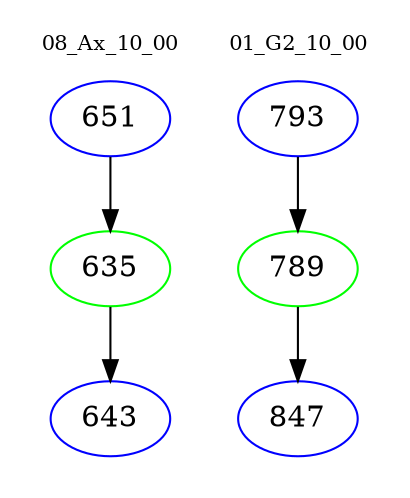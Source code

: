 digraph{
subgraph cluster_0 {
color = white
label = "08_Ax_10_00";
fontsize=10;
T0_651 [label="651", color="blue"]
T0_651 -> T0_635 [color="black"]
T0_635 [label="635", color="green"]
T0_635 -> T0_643 [color="black"]
T0_643 [label="643", color="blue"]
}
subgraph cluster_1 {
color = white
label = "01_G2_10_00";
fontsize=10;
T1_793 [label="793", color="blue"]
T1_793 -> T1_789 [color="black"]
T1_789 [label="789", color="green"]
T1_789 -> T1_847 [color="black"]
T1_847 [label="847", color="blue"]
}
}

